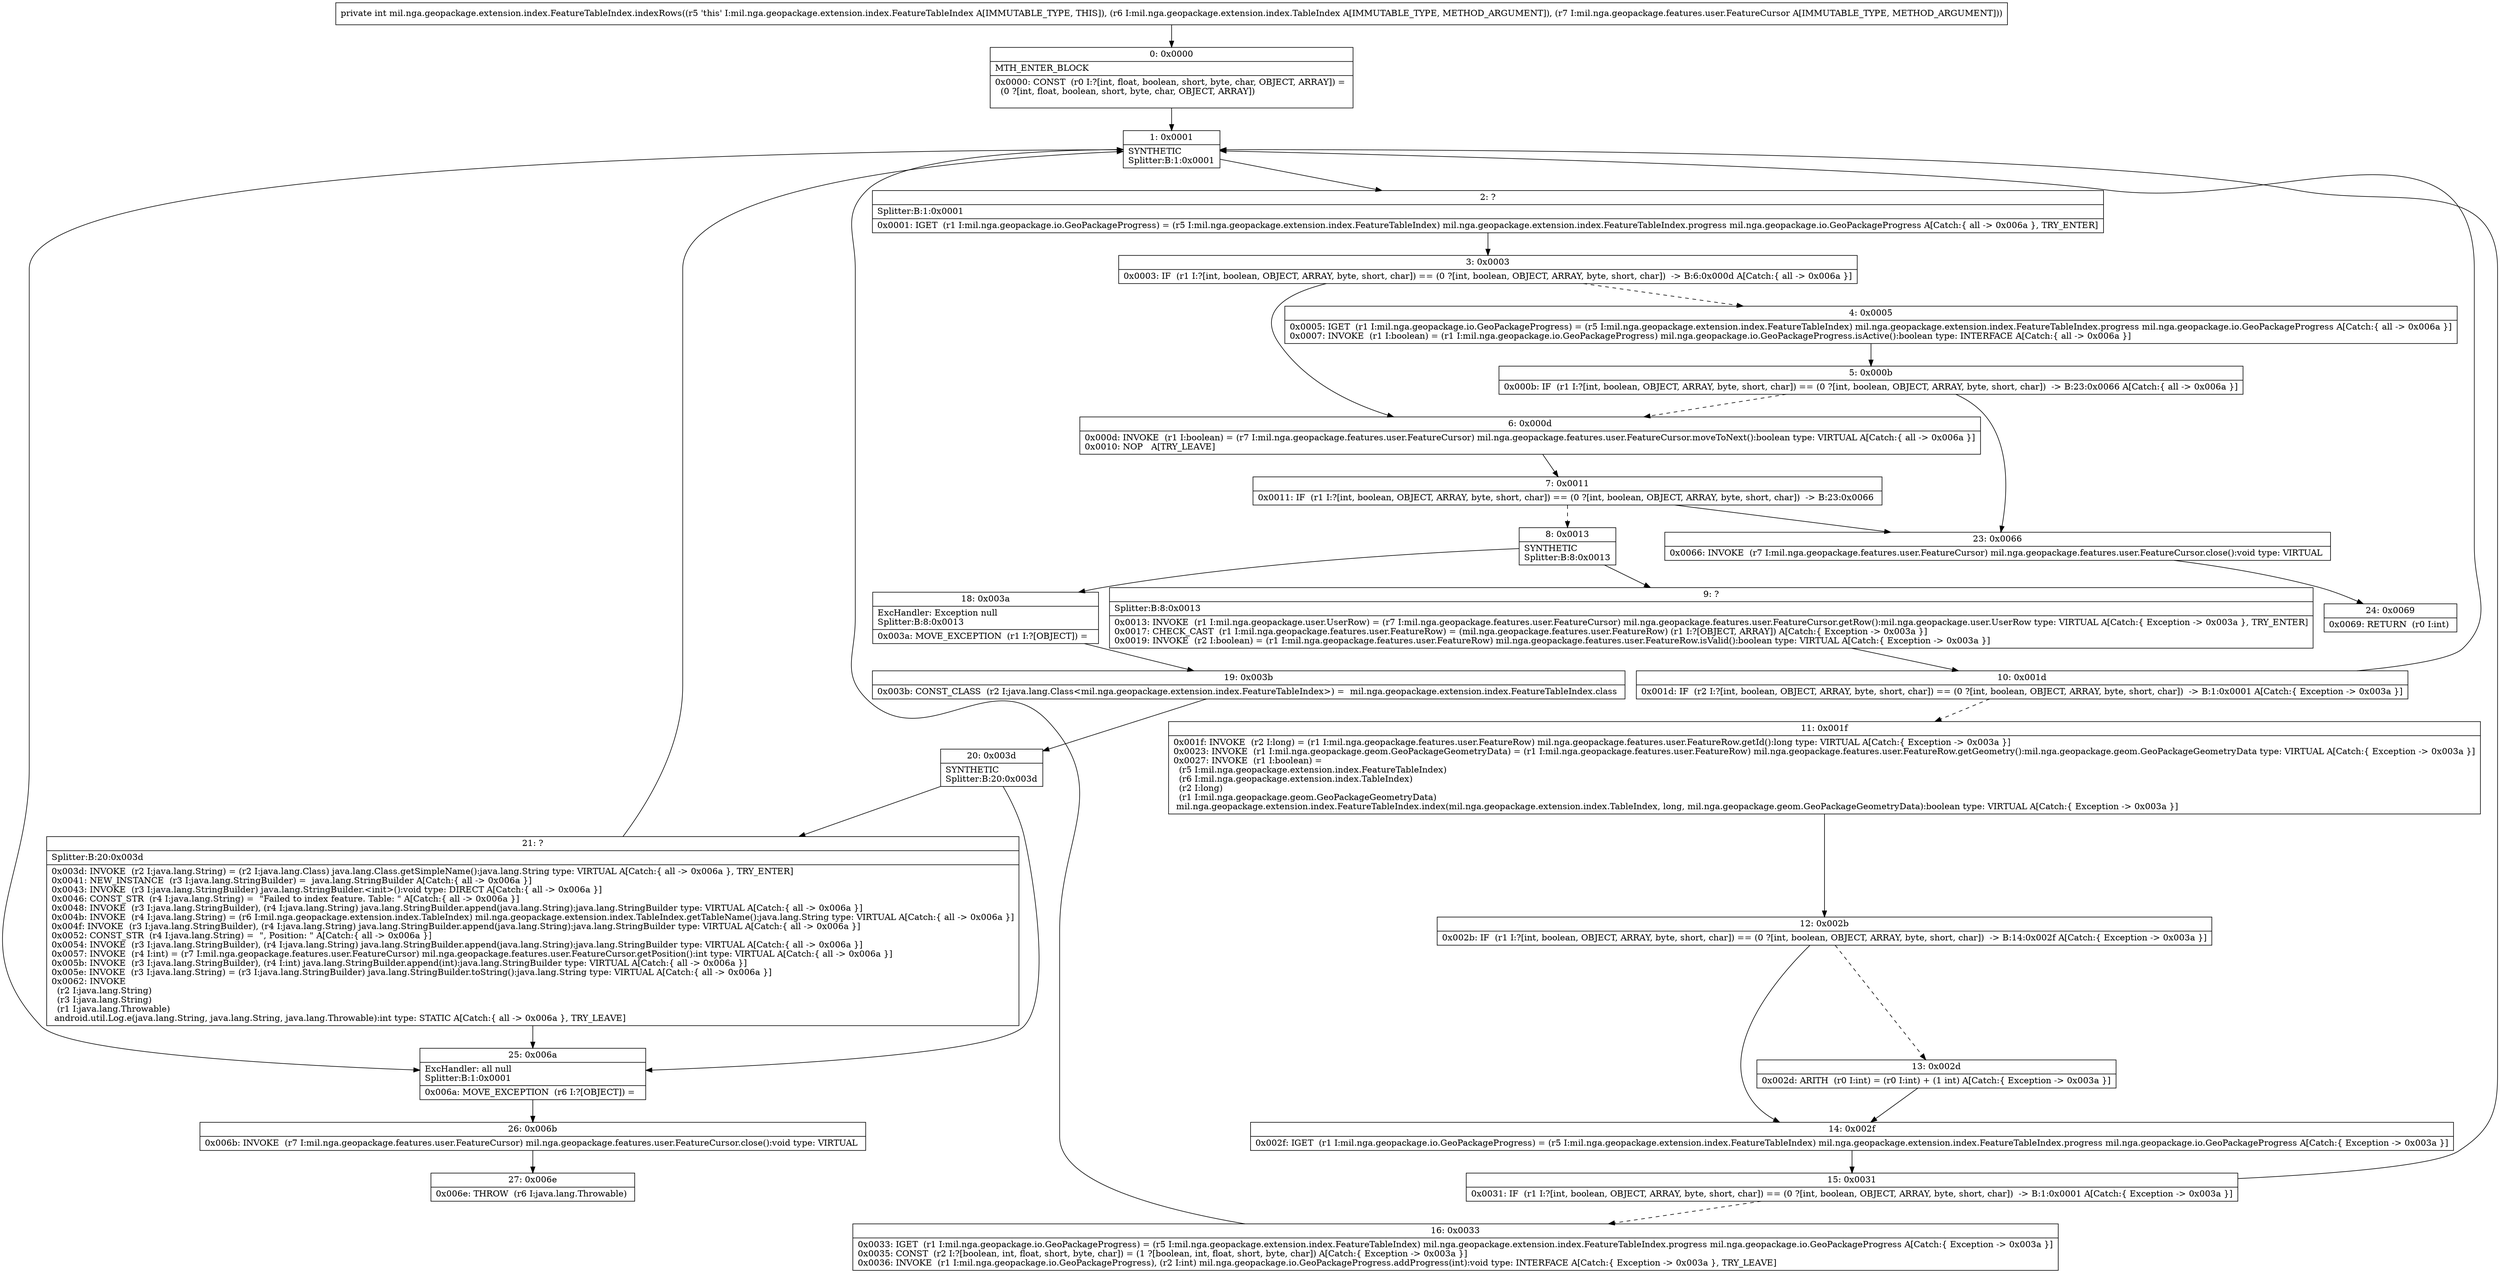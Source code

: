 digraph "CFG formil.nga.geopackage.extension.index.FeatureTableIndex.indexRows(Lmil\/nga\/geopackage\/extension\/index\/TableIndex;Lmil\/nga\/geopackage\/features\/user\/FeatureCursor;)I" {
Node_0 [shape=record,label="{0\:\ 0x0000|MTH_ENTER_BLOCK\l|0x0000: CONST  (r0 I:?[int, float, boolean, short, byte, char, OBJECT, ARRAY]) = \l  (0 ?[int, float, boolean, short, byte, char, OBJECT, ARRAY])\l \l}"];
Node_1 [shape=record,label="{1\:\ 0x0001|SYNTHETIC\lSplitter:B:1:0x0001\l}"];
Node_2 [shape=record,label="{2\:\ ?|Splitter:B:1:0x0001\l|0x0001: IGET  (r1 I:mil.nga.geopackage.io.GeoPackageProgress) = (r5 I:mil.nga.geopackage.extension.index.FeatureTableIndex) mil.nga.geopackage.extension.index.FeatureTableIndex.progress mil.nga.geopackage.io.GeoPackageProgress A[Catch:\{ all \-\> 0x006a \}, TRY_ENTER]\l}"];
Node_3 [shape=record,label="{3\:\ 0x0003|0x0003: IF  (r1 I:?[int, boolean, OBJECT, ARRAY, byte, short, char]) == (0 ?[int, boolean, OBJECT, ARRAY, byte, short, char])  \-\> B:6:0x000d A[Catch:\{ all \-\> 0x006a \}]\l}"];
Node_4 [shape=record,label="{4\:\ 0x0005|0x0005: IGET  (r1 I:mil.nga.geopackage.io.GeoPackageProgress) = (r5 I:mil.nga.geopackage.extension.index.FeatureTableIndex) mil.nga.geopackage.extension.index.FeatureTableIndex.progress mil.nga.geopackage.io.GeoPackageProgress A[Catch:\{ all \-\> 0x006a \}]\l0x0007: INVOKE  (r1 I:boolean) = (r1 I:mil.nga.geopackage.io.GeoPackageProgress) mil.nga.geopackage.io.GeoPackageProgress.isActive():boolean type: INTERFACE A[Catch:\{ all \-\> 0x006a \}]\l}"];
Node_5 [shape=record,label="{5\:\ 0x000b|0x000b: IF  (r1 I:?[int, boolean, OBJECT, ARRAY, byte, short, char]) == (0 ?[int, boolean, OBJECT, ARRAY, byte, short, char])  \-\> B:23:0x0066 A[Catch:\{ all \-\> 0x006a \}]\l}"];
Node_6 [shape=record,label="{6\:\ 0x000d|0x000d: INVOKE  (r1 I:boolean) = (r7 I:mil.nga.geopackage.features.user.FeatureCursor) mil.nga.geopackage.features.user.FeatureCursor.moveToNext():boolean type: VIRTUAL A[Catch:\{ all \-\> 0x006a \}]\l0x0010: NOP   A[TRY_LEAVE]\l}"];
Node_7 [shape=record,label="{7\:\ 0x0011|0x0011: IF  (r1 I:?[int, boolean, OBJECT, ARRAY, byte, short, char]) == (0 ?[int, boolean, OBJECT, ARRAY, byte, short, char])  \-\> B:23:0x0066 \l}"];
Node_8 [shape=record,label="{8\:\ 0x0013|SYNTHETIC\lSplitter:B:8:0x0013\l}"];
Node_9 [shape=record,label="{9\:\ ?|Splitter:B:8:0x0013\l|0x0013: INVOKE  (r1 I:mil.nga.geopackage.user.UserRow) = (r7 I:mil.nga.geopackage.features.user.FeatureCursor) mil.nga.geopackage.features.user.FeatureCursor.getRow():mil.nga.geopackage.user.UserRow type: VIRTUAL A[Catch:\{ Exception \-\> 0x003a \}, TRY_ENTER]\l0x0017: CHECK_CAST  (r1 I:mil.nga.geopackage.features.user.FeatureRow) = (mil.nga.geopackage.features.user.FeatureRow) (r1 I:?[OBJECT, ARRAY]) A[Catch:\{ Exception \-\> 0x003a \}]\l0x0019: INVOKE  (r2 I:boolean) = (r1 I:mil.nga.geopackage.features.user.FeatureRow) mil.nga.geopackage.features.user.FeatureRow.isValid():boolean type: VIRTUAL A[Catch:\{ Exception \-\> 0x003a \}]\l}"];
Node_10 [shape=record,label="{10\:\ 0x001d|0x001d: IF  (r2 I:?[int, boolean, OBJECT, ARRAY, byte, short, char]) == (0 ?[int, boolean, OBJECT, ARRAY, byte, short, char])  \-\> B:1:0x0001 A[Catch:\{ Exception \-\> 0x003a \}]\l}"];
Node_11 [shape=record,label="{11\:\ 0x001f|0x001f: INVOKE  (r2 I:long) = (r1 I:mil.nga.geopackage.features.user.FeatureRow) mil.nga.geopackage.features.user.FeatureRow.getId():long type: VIRTUAL A[Catch:\{ Exception \-\> 0x003a \}]\l0x0023: INVOKE  (r1 I:mil.nga.geopackage.geom.GeoPackageGeometryData) = (r1 I:mil.nga.geopackage.features.user.FeatureRow) mil.nga.geopackage.features.user.FeatureRow.getGeometry():mil.nga.geopackage.geom.GeoPackageGeometryData type: VIRTUAL A[Catch:\{ Exception \-\> 0x003a \}]\l0x0027: INVOKE  (r1 I:boolean) = \l  (r5 I:mil.nga.geopackage.extension.index.FeatureTableIndex)\l  (r6 I:mil.nga.geopackage.extension.index.TableIndex)\l  (r2 I:long)\l  (r1 I:mil.nga.geopackage.geom.GeoPackageGeometryData)\l mil.nga.geopackage.extension.index.FeatureTableIndex.index(mil.nga.geopackage.extension.index.TableIndex, long, mil.nga.geopackage.geom.GeoPackageGeometryData):boolean type: VIRTUAL A[Catch:\{ Exception \-\> 0x003a \}]\l}"];
Node_12 [shape=record,label="{12\:\ 0x002b|0x002b: IF  (r1 I:?[int, boolean, OBJECT, ARRAY, byte, short, char]) == (0 ?[int, boolean, OBJECT, ARRAY, byte, short, char])  \-\> B:14:0x002f A[Catch:\{ Exception \-\> 0x003a \}]\l}"];
Node_13 [shape=record,label="{13\:\ 0x002d|0x002d: ARITH  (r0 I:int) = (r0 I:int) + (1 int) A[Catch:\{ Exception \-\> 0x003a \}]\l}"];
Node_14 [shape=record,label="{14\:\ 0x002f|0x002f: IGET  (r1 I:mil.nga.geopackage.io.GeoPackageProgress) = (r5 I:mil.nga.geopackage.extension.index.FeatureTableIndex) mil.nga.geopackage.extension.index.FeatureTableIndex.progress mil.nga.geopackage.io.GeoPackageProgress A[Catch:\{ Exception \-\> 0x003a \}]\l}"];
Node_15 [shape=record,label="{15\:\ 0x0031|0x0031: IF  (r1 I:?[int, boolean, OBJECT, ARRAY, byte, short, char]) == (0 ?[int, boolean, OBJECT, ARRAY, byte, short, char])  \-\> B:1:0x0001 A[Catch:\{ Exception \-\> 0x003a \}]\l}"];
Node_16 [shape=record,label="{16\:\ 0x0033|0x0033: IGET  (r1 I:mil.nga.geopackage.io.GeoPackageProgress) = (r5 I:mil.nga.geopackage.extension.index.FeatureTableIndex) mil.nga.geopackage.extension.index.FeatureTableIndex.progress mil.nga.geopackage.io.GeoPackageProgress A[Catch:\{ Exception \-\> 0x003a \}]\l0x0035: CONST  (r2 I:?[boolean, int, float, short, byte, char]) = (1 ?[boolean, int, float, short, byte, char]) A[Catch:\{ Exception \-\> 0x003a \}]\l0x0036: INVOKE  (r1 I:mil.nga.geopackage.io.GeoPackageProgress), (r2 I:int) mil.nga.geopackage.io.GeoPackageProgress.addProgress(int):void type: INTERFACE A[Catch:\{ Exception \-\> 0x003a \}, TRY_LEAVE]\l}"];
Node_18 [shape=record,label="{18\:\ 0x003a|ExcHandler: Exception null\lSplitter:B:8:0x0013\l|0x003a: MOVE_EXCEPTION  (r1 I:?[OBJECT]) =  \l}"];
Node_19 [shape=record,label="{19\:\ 0x003b|0x003b: CONST_CLASS  (r2 I:java.lang.Class\<mil.nga.geopackage.extension.index.FeatureTableIndex\>) =  mil.nga.geopackage.extension.index.FeatureTableIndex.class \l}"];
Node_20 [shape=record,label="{20\:\ 0x003d|SYNTHETIC\lSplitter:B:20:0x003d\l}"];
Node_21 [shape=record,label="{21\:\ ?|Splitter:B:20:0x003d\l|0x003d: INVOKE  (r2 I:java.lang.String) = (r2 I:java.lang.Class) java.lang.Class.getSimpleName():java.lang.String type: VIRTUAL A[Catch:\{ all \-\> 0x006a \}, TRY_ENTER]\l0x0041: NEW_INSTANCE  (r3 I:java.lang.StringBuilder) =  java.lang.StringBuilder A[Catch:\{ all \-\> 0x006a \}]\l0x0043: INVOKE  (r3 I:java.lang.StringBuilder) java.lang.StringBuilder.\<init\>():void type: DIRECT A[Catch:\{ all \-\> 0x006a \}]\l0x0046: CONST_STR  (r4 I:java.lang.String) =  \"Failed to index feature. Table: \" A[Catch:\{ all \-\> 0x006a \}]\l0x0048: INVOKE  (r3 I:java.lang.StringBuilder), (r4 I:java.lang.String) java.lang.StringBuilder.append(java.lang.String):java.lang.StringBuilder type: VIRTUAL A[Catch:\{ all \-\> 0x006a \}]\l0x004b: INVOKE  (r4 I:java.lang.String) = (r6 I:mil.nga.geopackage.extension.index.TableIndex) mil.nga.geopackage.extension.index.TableIndex.getTableName():java.lang.String type: VIRTUAL A[Catch:\{ all \-\> 0x006a \}]\l0x004f: INVOKE  (r3 I:java.lang.StringBuilder), (r4 I:java.lang.String) java.lang.StringBuilder.append(java.lang.String):java.lang.StringBuilder type: VIRTUAL A[Catch:\{ all \-\> 0x006a \}]\l0x0052: CONST_STR  (r4 I:java.lang.String) =  \", Position: \" A[Catch:\{ all \-\> 0x006a \}]\l0x0054: INVOKE  (r3 I:java.lang.StringBuilder), (r4 I:java.lang.String) java.lang.StringBuilder.append(java.lang.String):java.lang.StringBuilder type: VIRTUAL A[Catch:\{ all \-\> 0x006a \}]\l0x0057: INVOKE  (r4 I:int) = (r7 I:mil.nga.geopackage.features.user.FeatureCursor) mil.nga.geopackage.features.user.FeatureCursor.getPosition():int type: VIRTUAL A[Catch:\{ all \-\> 0x006a \}]\l0x005b: INVOKE  (r3 I:java.lang.StringBuilder), (r4 I:int) java.lang.StringBuilder.append(int):java.lang.StringBuilder type: VIRTUAL A[Catch:\{ all \-\> 0x006a \}]\l0x005e: INVOKE  (r3 I:java.lang.String) = (r3 I:java.lang.StringBuilder) java.lang.StringBuilder.toString():java.lang.String type: VIRTUAL A[Catch:\{ all \-\> 0x006a \}]\l0x0062: INVOKE  \l  (r2 I:java.lang.String)\l  (r3 I:java.lang.String)\l  (r1 I:java.lang.Throwable)\l android.util.Log.e(java.lang.String, java.lang.String, java.lang.Throwable):int type: STATIC A[Catch:\{ all \-\> 0x006a \}, TRY_LEAVE]\l}"];
Node_23 [shape=record,label="{23\:\ 0x0066|0x0066: INVOKE  (r7 I:mil.nga.geopackage.features.user.FeatureCursor) mil.nga.geopackage.features.user.FeatureCursor.close():void type: VIRTUAL \l}"];
Node_24 [shape=record,label="{24\:\ 0x0069|0x0069: RETURN  (r0 I:int) \l}"];
Node_25 [shape=record,label="{25\:\ 0x006a|ExcHandler: all null\lSplitter:B:1:0x0001\l|0x006a: MOVE_EXCEPTION  (r6 I:?[OBJECT]) =  \l}"];
Node_26 [shape=record,label="{26\:\ 0x006b|0x006b: INVOKE  (r7 I:mil.nga.geopackage.features.user.FeatureCursor) mil.nga.geopackage.features.user.FeatureCursor.close():void type: VIRTUAL \l}"];
Node_27 [shape=record,label="{27\:\ 0x006e|0x006e: THROW  (r6 I:java.lang.Throwable) \l}"];
MethodNode[shape=record,label="{private int mil.nga.geopackage.extension.index.FeatureTableIndex.indexRows((r5 'this' I:mil.nga.geopackage.extension.index.FeatureTableIndex A[IMMUTABLE_TYPE, THIS]), (r6 I:mil.nga.geopackage.extension.index.TableIndex A[IMMUTABLE_TYPE, METHOD_ARGUMENT]), (r7 I:mil.nga.geopackage.features.user.FeatureCursor A[IMMUTABLE_TYPE, METHOD_ARGUMENT])) }"];
MethodNode -> Node_0;
Node_0 -> Node_1;
Node_1 -> Node_2;
Node_1 -> Node_25;
Node_2 -> Node_3;
Node_3 -> Node_4[style=dashed];
Node_3 -> Node_6;
Node_4 -> Node_5;
Node_5 -> Node_6[style=dashed];
Node_5 -> Node_23;
Node_6 -> Node_7;
Node_7 -> Node_8[style=dashed];
Node_7 -> Node_23;
Node_8 -> Node_9;
Node_8 -> Node_18;
Node_9 -> Node_10;
Node_10 -> Node_1;
Node_10 -> Node_11[style=dashed];
Node_11 -> Node_12;
Node_12 -> Node_13[style=dashed];
Node_12 -> Node_14;
Node_13 -> Node_14;
Node_14 -> Node_15;
Node_15 -> Node_1;
Node_15 -> Node_16[style=dashed];
Node_16 -> Node_1;
Node_18 -> Node_19;
Node_19 -> Node_20;
Node_20 -> Node_21;
Node_20 -> Node_25;
Node_21 -> Node_25;
Node_21 -> Node_1;
Node_23 -> Node_24;
Node_25 -> Node_26;
Node_26 -> Node_27;
}

